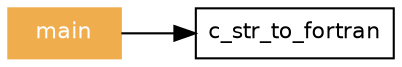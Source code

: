 digraph "proc~~c_str_to_fortran~~CalledByGraph" {
	graph [concentrate=true id="proc~~c_str_to_fortran~~CalledByGraph" rankdir=LR size="8.90625,1000.0"]
	node [fontname=Helvetica fontsize=10.5 height=0.0 margin=0.08 shape=box]
	edge [fontname=Helvetica fontsize=9.5]
		"proc~c_str_to_fortran" [label=c_str_to_fortran]
		graph [concentrate=false]
		"program~main" [label=main URL="../program/main.html" color="#f0ad4e" fontcolor=white style=filled]
		graph [concentrate=false]
			"program~main" -> "proc~c_str_to_fortran" [color="#000000"]
		graph [concentrate=false]
}